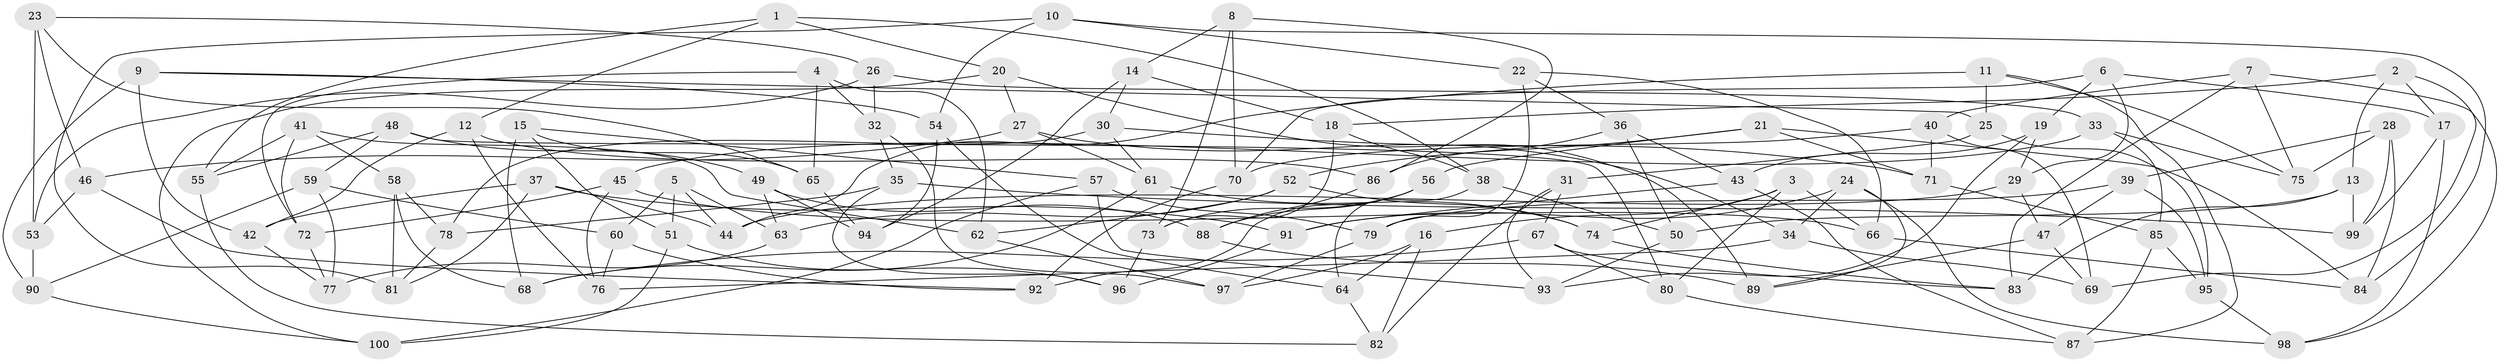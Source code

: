 // Generated by graph-tools (version 1.1) at 2025/58/03/09/25 04:58:26]
// undirected, 100 vertices, 200 edges
graph export_dot {
graph [start="1"]
  node [color=gray90,style=filled];
  1;
  2;
  3;
  4;
  5;
  6;
  7;
  8;
  9;
  10;
  11;
  12;
  13;
  14;
  15;
  16;
  17;
  18;
  19;
  20;
  21;
  22;
  23;
  24;
  25;
  26;
  27;
  28;
  29;
  30;
  31;
  32;
  33;
  34;
  35;
  36;
  37;
  38;
  39;
  40;
  41;
  42;
  43;
  44;
  45;
  46;
  47;
  48;
  49;
  50;
  51;
  52;
  53;
  54;
  55;
  56;
  57;
  58;
  59;
  60;
  61;
  62;
  63;
  64;
  65;
  66;
  67;
  68;
  69;
  70;
  71;
  72;
  73;
  74;
  75;
  76;
  77;
  78;
  79;
  80;
  81;
  82;
  83;
  84;
  85;
  86;
  87;
  88;
  89;
  90;
  91;
  92;
  93;
  94;
  95;
  96;
  97;
  98;
  99;
  100;
  1 -- 55;
  1 -- 12;
  1 -- 20;
  1 -- 38;
  2 -- 18;
  2 -- 69;
  2 -- 13;
  2 -- 17;
  3 -- 74;
  3 -- 66;
  3 -- 16;
  3 -- 80;
  4 -- 32;
  4 -- 62;
  4 -- 65;
  4 -- 72;
  5 -- 63;
  5 -- 44;
  5 -- 60;
  5 -- 51;
  6 -- 17;
  6 -- 29;
  6 -- 70;
  6 -- 19;
  7 -- 75;
  7 -- 83;
  7 -- 98;
  7 -- 40;
  8 -- 70;
  8 -- 73;
  8 -- 14;
  8 -- 86;
  9 -- 25;
  9 -- 90;
  9 -- 54;
  9 -- 42;
  10 -- 81;
  10 -- 54;
  10 -- 84;
  10 -- 22;
  11 -- 44;
  11 -- 25;
  11 -- 87;
  11 -- 75;
  12 -- 76;
  12 -- 86;
  12 -- 42;
  13 -- 99;
  13 -- 83;
  13 -- 50;
  14 -- 94;
  14 -- 18;
  14 -- 30;
  15 -- 57;
  15 -- 68;
  15 -- 65;
  15 -- 51;
  16 -- 97;
  16 -- 64;
  16 -- 82;
  17 -- 98;
  17 -- 99;
  18 -- 73;
  18 -- 38;
  19 -- 93;
  19 -- 43;
  19 -- 29;
  20 -- 100;
  20 -- 89;
  20 -- 27;
  21 -- 52;
  21 -- 71;
  21 -- 84;
  21 -- 56;
  22 -- 79;
  22 -- 36;
  22 -- 66;
  23 -- 53;
  23 -- 46;
  23 -- 65;
  23 -- 26;
  24 -- 98;
  24 -- 91;
  24 -- 89;
  24 -- 34;
  25 -- 31;
  25 -- 95;
  26 -- 33;
  26 -- 32;
  26 -- 53;
  27 -- 46;
  27 -- 34;
  27 -- 61;
  28 -- 75;
  28 -- 39;
  28 -- 84;
  28 -- 99;
  29 -- 44;
  29 -- 47;
  30 -- 61;
  30 -- 78;
  30 -- 71;
  31 -- 67;
  31 -- 82;
  31 -- 93;
  32 -- 97;
  32 -- 35;
  33 -- 85;
  33 -- 75;
  33 -- 45;
  34 -- 76;
  34 -- 69;
  35 -- 78;
  35 -- 96;
  35 -- 99;
  36 -- 86;
  36 -- 43;
  36 -- 50;
  37 -- 91;
  37 -- 44;
  37 -- 42;
  37 -- 81;
  38 -- 50;
  38 -- 64;
  39 -- 79;
  39 -- 47;
  39 -- 95;
  40 -- 69;
  40 -- 71;
  40 -- 70;
  41 -- 58;
  41 -- 72;
  41 -- 62;
  41 -- 55;
  42 -- 77;
  43 -- 87;
  43 -- 91;
  45 -- 66;
  45 -- 76;
  45 -- 72;
  46 -- 53;
  46 -- 92;
  47 -- 69;
  47 -- 89;
  48 -- 80;
  48 -- 55;
  48 -- 59;
  48 -- 49;
  49 -- 63;
  49 -- 94;
  49 -- 88;
  50 -- 93;
  51 -- 96;
  51 -- 100;
  52 -- 62;
  52 -- 74;
  52 -- 63;
  53 -- 90;
  54 -- 94;
  54 -- 64;
  55 -- 82;
  56 -- 88;
  56 -- 73;
  56 -- 92;
  57 -- 100;
  57 -- 79;
  57 -- 93;
  58 -- 78;
  58 -- 68;
  58 -- 81;
  59 -- 60;
  59 -- 90;
  59 -- 77;
  60 -- 76;
  60 -- 92;
  61 -- 74;
  61 -- 68;
  62 -- 97;
  63 -- 77;
  64 -- 82;
  65 -- 94;
  66 -- 84;
  67 -- 80;
  67 -- 83;
  67 -- 68;
  70 -- 92;
  71 -- 85;
  72 -- 77;
  73 -- 96;
  74 -- 83;
  78 -- 81;
  79 -- 97;
  80 -- 87;
  85 -- 95;
  85 -- 87;
  86 -- 88;
  88 -- 89;
  90 -- 100;
  91 -- 96;
  95 -- 98;
}
